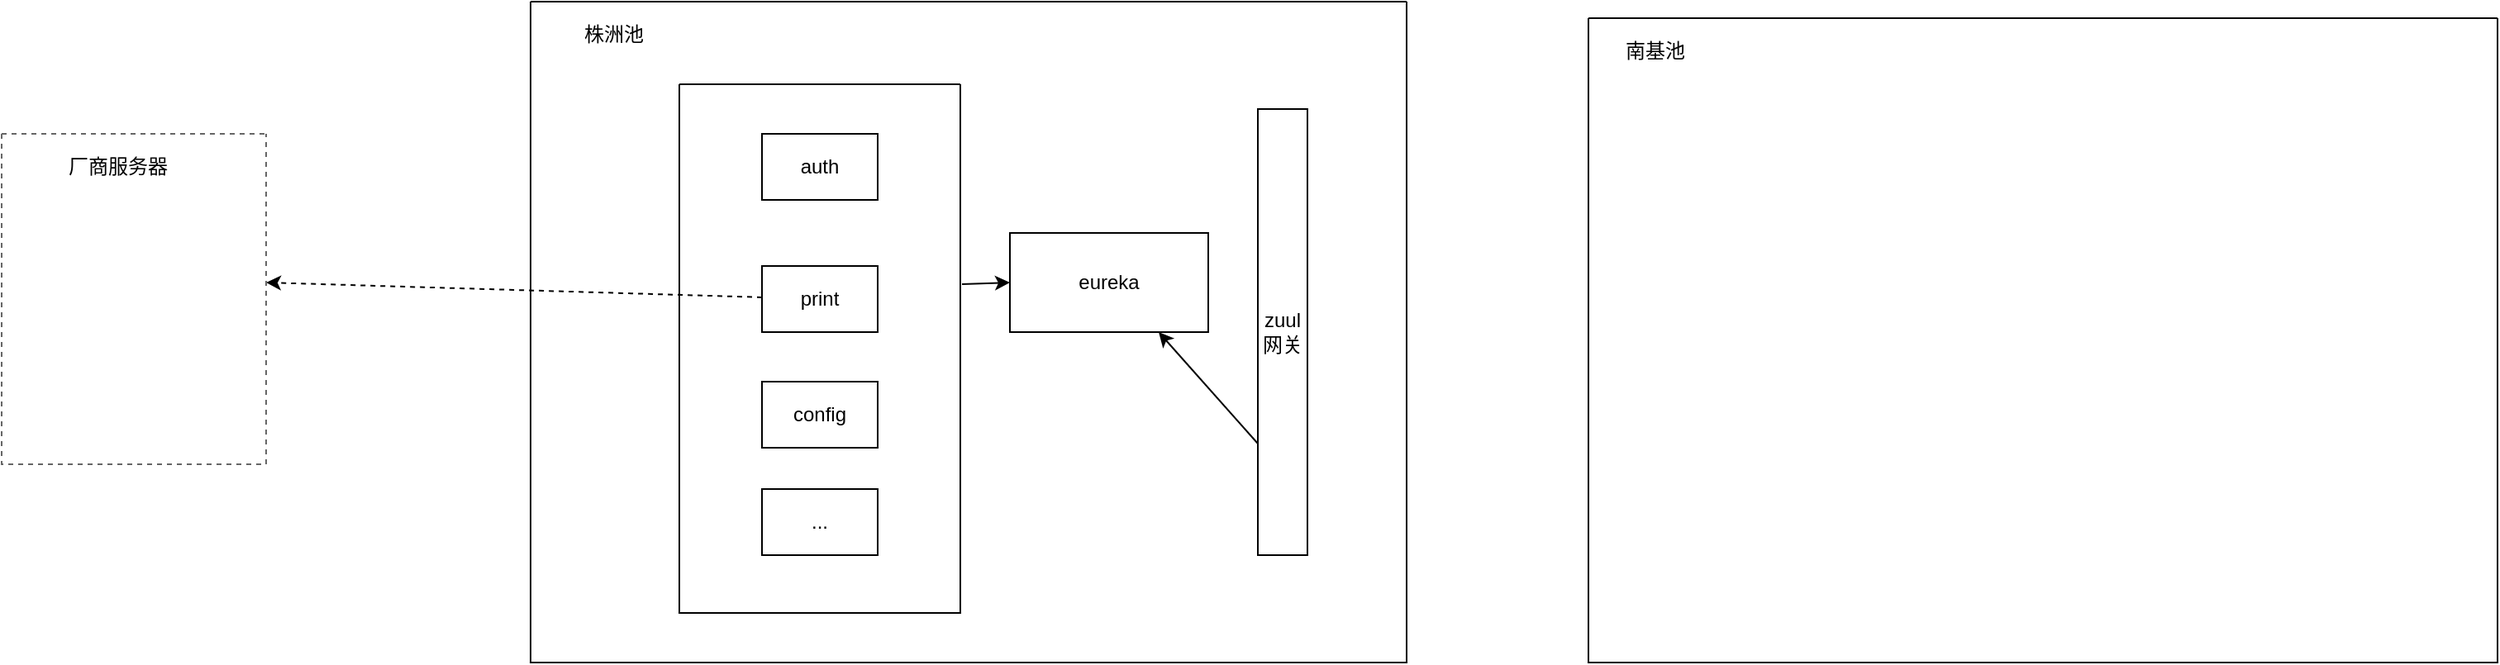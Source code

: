 <mxfile version="20.0.2" type="github">
  <diagram id="rRk1YLnxKAkefXXbhIdf" name="Page-1">
    <mxGraphModel dx="1812" dy="666" grid="1" gridSize="10" guides="1" tooltips="1" connect="1" arrows="1" fold="1" page="1" pageScale="1" pageWidth="827" pageHeight="1169" math="0" shadow="0">
      <root>
        <mxCell id="0" />
        <mxCell id="1" parent="0" />
        <mxCell id="ZWIXfmPhPXH5TYkDACbg-1" value="" style="swimlane;startSize=0;" vertex="1" parent="1">
          <mxGeometry x="-20" y="30" width="530" height="400" as="geometry" />
        </mxCell>
        <mxCell id="ZWIXfmPhPXH5TYkDACbg-8" value="eureka" style="rounded=0;whiteSpace=wrap;html=1;" vertex="1" parent="ZWIXfmPhPXH5TYkDACbg-1">
          <mxGeometry x="290" y="140" width="120" height="60" as="geometry" />
        </mxCell>
        <mxCell id="ZWIXfmPhPXH5TYkDACbg-18" style="rounded=0;orthogonalLoop=1;jettySize=auto;html=1;exitX=0;exitY=0.75;exitDx=0;exitDy=0;entryX=0.75;entryY=1;entryDx=0;entryDy=0;" edge="1" parent="ZWIXfmPhPXH5TYkDACbg-1" source="ZWIXfmPhPXH5TYkDACbg-12" target="ZWIXfmPhPXH5TYkDACbg-8">
          <mxGeometry relative="1" as="geometry" />
        </mxCell>
        <mxCell id="ZWIXfmPhPXH5TYkDACbg-12" value="zuul网关" style="rounded=0;whiteSpace=wrap;html=1;" vertex="1" parent="ZWIXfmPhPXH5TYkDACbg-1">
          <mxGeometry x="440" y="65" width="30" height="270" as="geometry" />
        </mxCell>
        <mxCell id="ZWIXfmPhPXH5TYkDACbg-19" style="edgeStyle=none;rounded=0;orthogonalLoop=1;jettySize=auto;html=1;exitX=1.006;exitY=0.378;exitDx=0;exitDy=0;entryX=0;entryY=0.5;entryDx=0;entryDy=0;exitPerimeter=0;" edge="1" parent="ZWIXfmPhPXH5TYkDACbg-1" source="ZWIXfmPhPXH5TYkDACbg-24" target="ZWIXfmPhPXH5TYkDACbg-8">
          <mxGeometry relative="1" as="geometry" />
        </mxCell>
        <mxCell id="ZWIXfmPhPXH5TYkDACbg-13" value="auth" style="rounded=0;whiteSpace=wrap;html=1;" vertex="1" parent="ZWIXfmPhPXH5TYkDACbg-1">
          <mxGeometry x="140" y="80" width="70" height="40" as="geometry" />
        </mxCell>
        <mxCell id="ZWIXfmPhPXH5TYkDACbg-22" value="print" style="rounded=0;whiteSpace=wrap;html=1;" vertex="1" parent="ZWIXfmPhPXH5TYkDACbg-1">
          <mxGeometry x="140" y="160" width="70" height="40" as="geometry" />
        </mxCell>
        <mxCell id="ZWIXfmPhPXH5TYkDACbg-21" value="config" style="rounded=0;whiteSpace=wrap;html=1;" vertex="1" parent="ZWIXfmPhPXH5TYkDACbg-1">
          <mxGeometry x="140" y="230" width="70" height="40" as="geometry" />
        </mxCell>
        <mxCell id="ZWIXfmPhPXH5TYkDACbg-20" value="..." style="rounded=0;whiteSpace=wrap;html=1;" vertex="1" parent="ZWIXfmPhPXH5TYkDACbg-1">
          <mxGeometry x="140" y="295" width="70" height="40" as="geometry" />
        </mxCell>
        <mxCell id="ZWIXfmPhPXH5TYkDACbg-24" value="" style="swimlane;startSize=0;" vertex="1" parent="ZWIXfmPhPXH5TYkDACbg-1">
          <mxGeometry x="90" y="50" width="170" height="320" as="geometry" />
        </mxCell>
        <mxCell id="ZWIXfmPhPXH5TYkDACbg-2" value="" style="swimlane;startSize=0;" vertex="1" parent="1">
          <mxGeometry x="620" y="40" width="550" height="390" as="geometry" />
        </mxCell>
        <mxCell id="ZWIXfmPhPXH5TYkDACbg-10" value="株洲池" style="text;html=1;align=center;verticalAlign=middle;resizable=0;points=[];autosize=1;strokeColor=none;fillColor=none;" vertex="1" parent="1">
          <mxGeometry y="35" width="60" height="30" as="geometry" />
        </mxCell>
        <mxCell id="ZWIXfmPhPXH5TYkDACbg-11" value="南基池" style="text;html=1;align=center;verticalAlign=middle;resizable=0;points=[];autosize=1;strokeColor=none;fillColor=none;" vertex="1" parent="1">
          <mxGeometry x="630" y="45" width="60" height="30" as="geometry" />
        </mxCell>
        <mxCell id="ZWIXfmPhPXH5TYkDACbg-25" style="edgeStyle=none;rounded=0;orthogonalLoop=1;jettySize=auto;html=1;dashed=1;" edge="1" parent="1" source="ZWIXfmPhPXH5TYkDACbg-22">
          <mxGeometry relative="1" as="geometry">
            <mxPoint x="-180" y="200" as="targetPoint" />
          </mxGeometry>
        </mxCell>
        <mxCell id="ZWIXfmPhPXH5TYkDACbg-26" value="" style="swimlane;startSize=0;dashed=1;fillColor=#f5f5f5;fontColor=#333333;strokeColor=#666666;gradientColor=none;" vertex="1" parent="1">
          <mxGeometry x="-340" y="110" width="160" height="200" as="geometry" />
        </mxCell>
        <mxCell id="ZWIXfmPhPXH5TYkDACbg-28" value="厂商服务器" style="text;html=1;align=center;verticalAlign=middle;resizable=0;points=[];autosize=1;strokeColor=none;fillColor=none;" vertex="1" parent="ZWIXfmPhPXH5TYkDACbg-26">
          <mxGeometry x="30" y="5" width="80" height="30" as="geometry" />
        </mxCell>
      </root>
    </mxGraphModel>
  </diagram>
</mxfile>
